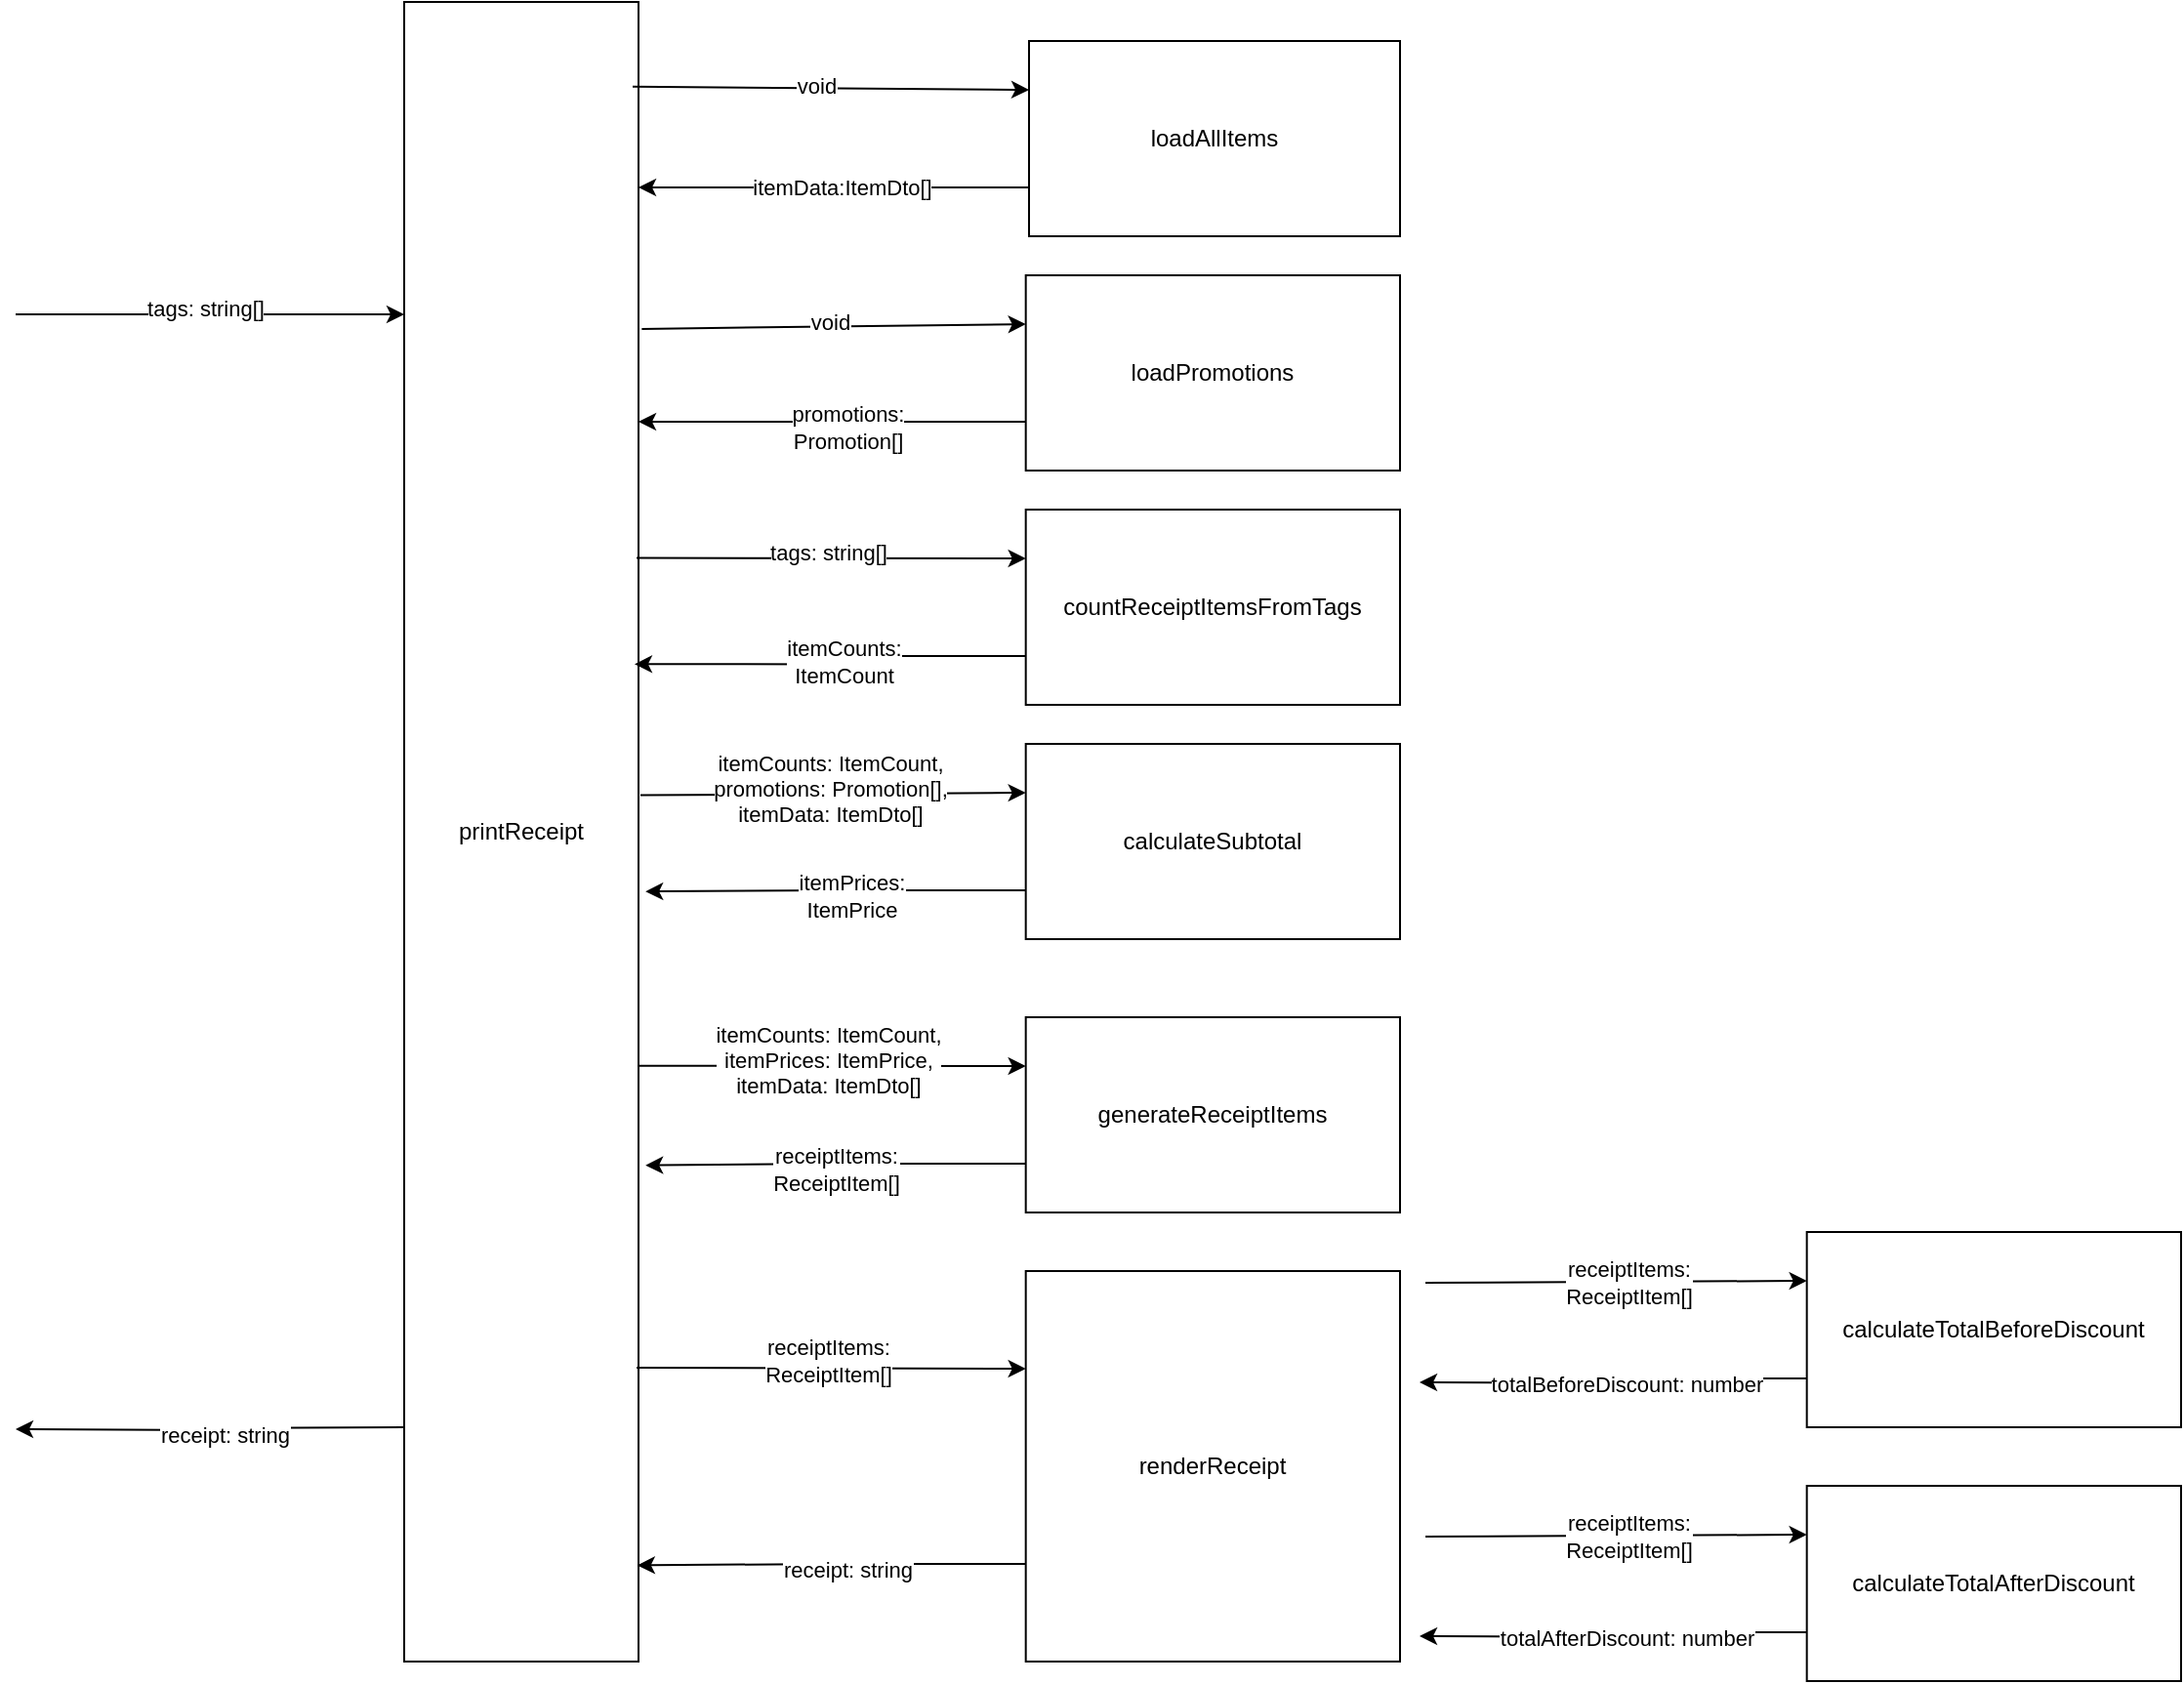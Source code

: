 <mxfile version="24.7.17">
  <diagram name="Page-1" id="QWQt4bpeeUT2Vlsnj7ga">
    <mxGraphModel dx="2294" dy="1013" grid="1" gridSize="10" guides="1" tooltips="1" connect="1" arrows="1" fold="1" page="1" pageScale="1" pageWidth="850" pageHeight="1100" math="0" shadow="0">
      <root>
        <mxCell id="0" />
        <mxCell id="1" parent="0" />
        <mxCell id="Vw8ZSaflCHZt1_QZat0o-1" value="printReceipt" style="rounded=0;whiteSpace=wrap;html=1;" vertex="1" parent="1">
          <mxGeometry x="110" y="40" width="120" height="850" as="geometry" />
        </mxCell>
        <mxCell id="Vw8ZSaflCHZt1_QZat0o-2" value="loadAllItems" style="rounded=0;whiteSpace=wrap;html=1;" vertex="1" parent="1">
          <mxGeometry x="430" y="60" width="190" height="100" as="geometry" />
        </mxCell>
        <mxCell id="Vw8ZSaflCHZt1_QZat0o-23" style="edgeStyle=orthogonalEdgeStyle;rounded=0;orthogonalLoop=1;jettySize=auto;html=1;exitX=0;exitY=0.75;exitDx=0;exitDy=0;" edge="1" parent="1" source="Vw8ZSaflCHZt1_QZat0o-2">
          <mxGeometry relative="1" as="geometry">
            <mxPoint x="230" y="135" as="targetPoint" />
          </mxGeometry>
        </mxCell>
        <mxCell id="Vw8ZSaflCHZt1_QZat0o-26" value="itemData:ItemDto[]" style="edgeLabel;html=1;align=center;verticalAlign=middle;resizable=0;points=[];" vertex="1" connectable="0" parent="Vw8ZSaflCHZt1_QZat0o-23">
          <mxGeometry x="0.09" y="-1" relative="1" as="geometry">
            <mxPoint x="13" as="offset" />
          </mxGeometry>
        </mxCell>
        <mxCell id="Vw8ZSaflCHZt1_QZat0o-24" value="" style="endArrow=classic;html=1;rounded=0;entryX=0;entryY=0.25;entryDx=0;entryDy=0;exitX=0.975;exitY=0.051;exitDx=0;exitDy=0;exitPerimeter=0;" edge="1" parent="1" source="Vw8ZSaflCHZt1_QZat0o-1" target="Vw8ZSaflCHZt1_QZat0o-2">
          <mxGeometry width="50" height="50" relative="1" as="geometry">
            <mxPoint x="350" y="180" as="sourcePoint" />
            <mxPoint x="400" y="130" as="targetPoint" />
          </mxGeometry>
        </mxCell>
        <mxCell id="Vw8ZSaflCHZt1_QZat0o-25" value="void" style="edgeLabel;html=1;align=center;verticalAlign=middle;resizable=0;points=[];" vertex="1" connectable="0" parent="Vw8ZSaflCHZt1_QZat0o-24">
          <mxGeometry x="-0.164" y="1" relative="1" as="geometry">
            <mxPoint x="9" as="offset" />
          </mxGeometry>
        </mxCell>
        <mxCell id="Vw8ZSaflCHZt1_QZat0o-32" value="loadPromotions" style="rounded=0;whiteSpace=wrap;html=1;" vertex="1" parent="1">
          <mxGeometry x="428.34" y="180" width="191.66" height="100" as="geometry" />
        </mxCell>
        <mxCell id="Vw8ZSaflCHZt1_QZat0o-37" value="" style="endArrow=classic;html=1;rounded=0;entryX=0;entryY=0.25;entryDx=0;entryDy=0;exitX=1.014;exitY=0.197;exitDx=0;exitDy=0;exitPerimeter=0;" edge="1" parent="1" source="Vw8ZSaflCHZt1_QZat0o-1" target="Vw8ZSaflCHZt1_QZat0o-32">
          <mxGeometry width="50" height="50" relative="1" as="geometry">
            <mxPoint x="460" y="270" as="sourcePoint" />
            <mxPoint x="510" y="220" as="targetPoint" />
          </mxGeometry>
        </mxCell>
        <mxCell id="Vw8ZSaflCHZt1_QZat0o-41" value="void" style="edgeLabel;html=1;align=center;verticalAlign=middle;resizable=0;points=[];" vertex="1" connectable="0" parent="Vw8ZSaflCHZt1_QZat0o-37">
          <mxGeometry x="-0.023" y="3" relative="1" as="geometry">
            <mxPoint as="offset" />
          </mxGeometry>
        </mxCell>
        <mxCell id="Vw8ZSaflCHZt1_QZat0o-38" style="edgeStyle=orthogonalEdgeStyle;rounded=0;orthogonalLoop=1;jettySize=auto;html=1;exitX=0;exitY=0.75;exitDx=0;exitDy=0;" edge="1" parent="1" source="Vw8ZSaflCHZt1_QZat0o-32">
          <mxGeometry relative="1" as="geometry">
            <mxPoint x="230" y="255" as="targetPoint" />
          </mxGeometry>
        </mxCell>
        <mxCell id="Vw8ZSaflCHZt1_QZat0o-40" value="promotions:&lt;div&gt;Promotion[]&lt;/div&gt;" style="edgeLabel;html=1;align=center;verticalAlign=middle;resizable=0;points=[];" vertex="1" connectable="0" parent="Vw8ZSaflCHZt1_QZat0o-38">
          <mxGeometry x="-0.069" y="3" relative="1" as="geometry">
            <mxPoint x="1" as="offset" />
          </mxGeometry>
        </mxCell>
        <mxCell id="Vw8ZSaflCHZt1_QZat0o-42" value="countReceiptItemsFromTags" style="rounded=0;whiteSpace=wrap;html=1;" vertex="1" parent="1">
          <mxGeometry x="428.34" y="300" width="191.66" height="100" as="geometry" />
        </mxCell>
        <mxCell id="Vw8ZSaflCHZt1_QZat0o-43" value="" style="endArrow=classic;html=1;rounded=0;entryX=0;entryY=0.25;entryDx=0;entryDy=0;exitX=0.992;exitY=0.335;exitDx=0;exitDy=0;exitPerimeter=0;" edge="1" parent="1" target="Vw8ZSaflCHZt1_QZat0o-42" source="Vw8ZSaflCHZt1_QZat0o-1">
          <mxGeometry width="50" height="50" relative="1" as="geometry">
            <mxPoint x="220" y="325" as="sourcePoint" />
            <mxPoint x="510" y="340" as="targetPoint" />
          </mxGeometry>
        </mxCell>
        <mxCell id="Vw8ZSaflCHZt1_QZat0o-44" value="tags: string[]" style="edgeLabel;html=1;align=center;verticalAlign=middle;resizable=0;points=[];" vertex="1" connectable="0" parent="Vw8ZSaflCHZt1_QZat0o-43">
          <mxGeometry x="-0.023" y="3" relative="1" as="geometry">
            <mxPoint as="offset" />
          </mxGeometry>
        </mxCell>
        <mxCell id="Vw8ZSaflCHZt1_QZat0o-45" style="edgeStyle=orthogonalEdgeStyle;rounded=0;orthogonalLoop=1;jettySize=auto;html=1;exitX=0;exitY=0.75;exitDx=0;exitDy=0;entryX=0.983;entryY=0.399;entryDx=0;entryDy=0;entryPerimeter=0;" edge="1" parent="1" source="Vw8ZSaflCHZt1_QZat0o-42" target="Vw8ZSaflCHZt1_QZat0o-1">
          <mxGeometry relative="1" as="geometry">
            <mxPoint x="297" y="375" as="targetPoint" />
          </mxGeometry>
        </mxCell>
        <mxCell id="Vw8ZSaflCHZt1_QZat0o-46" value="itemCounts:&lt;div&gt;ItemCount&lt;/div&gt;" style="edgeLabel;html=1;align=center;verticalAlign=middle;resizable=0;points=[];" vertex="1" connectable="0" parent="Vw8ZSaflCHZt1_QZat0o-45">
          <mxGeometry x="-0.069" y="3" relative="1" as="geometry">
            <mxPoint x="1" as="offset" />
          </mxGeometry>
        </mxCell>
        <mxCell id="Vw8ZSaflCHZt1_QZat0o-48" value="calculateSubtotal" style="rounded=0;whiteSpace=wrap;html=1;" vertex="1" parent="1">
          <mxGeometry x="428.34" y="420" width="191.66" height="100" as="geometry" />
        </mxCell>
        <mxCell id="Vw8ZSaflCHZt1_QZat0o-49" value="" style="endArrow=classic;html=1;rounded=0;entryX=0;entryY=0.25;entryDx=0;entryDy=0;exitX=1.008;exitY=0.478;exitDx=0;exitDy=0;exitPerimeter=0;" edge="1" parent="1" target="Vw8ZSaflCHZt1_QZat0o-48" source="Vw8ZSaflCHZt1_QZat0o-1">
          <mxGeometry width="50" height="50" relative="1" as="geometry">
            <mxPoint x="297" y="444" as="sourcePoint" />
            <mxPoint x="510" y="460" as="targetPoint" />
          </mxGeometry>
        </mxCell>
        <mxCell id="Vw8ZSaflCHZt1_QZat0o-50" value="itemCounts: ItemCount,&lt;div&gt;promotions: Promotion[],&lt;/div&gt;&lt;div&gt;itemData: ItemDto[]&lt;/div&gt;" style="edgeLabel;html=1;align=center;verticalAlign=middle;resizable=0;points=[];" vertex="1" connectable="0" parent="Vw8ZSaflCHZt1_QZat0o-49">
          <mxGeometry x="-0.023" y="3" relative="1" as="geometry">
            <mxPoint as="offset" />
          </mxGeometry>
        </mxCell>
        <mxCell id="Vw8ZSaflCHZt1_QZat0o-51" style="edgeStyle=orthogonalEdgeStyle;rounded=0;orthogonalLoop=1;jettySize=auto;html=1;exitX=0;exitY=0.75;exitDx=0;exitDy=0;entryX=1.03;entryY=0.536;entryDx=0;entryDy=0;entryPerimeter=0;" edge="1" parent="1" source="Vw8ZSaflCHZt1_QZat0o-48" target="Vw8ZSaflCHZt1_QZat0o-1">
          <mxGeometry relative="1" as="geometry">
            <mxPoint x="297" y="495" as="targetPoint" />
          </mxGeometry>
        </mxCell>
        <mxCell id="Vw8ZSaflCHZt1_QZat0o-52" value="itemPrices:&lt;div&gt;ItemPrice&lt;/div&gt;" style="edgeLabel;html=1;align=center;verticalAlign=middle;resizable=0;points=[];" vertex="1" connectable="0" parent="Vw8ZSaflCHZt1_QZat0o-51">
          <mxGeometry x="-0.069" y="3" relative="1" as="geometry">
            <mxPoint x="1" as="offset" />
          </mxGeometry>
        </mxCell>
        <mxCell id="Vw8ZSaflCHZt1_QZat0o-53" value="generateReceiptItems" style="rounded=0;whiteSpace=wrap;html=1;" vertex="1" parent="1">
          <mxGeometry x="428.34" y="560" width="191.66" height="100" as="geometry" />
        </mxCell>
        <mxCell id="Vw8ZSaflCHZt1_QZat0o-54" value="" style="endArrow=classic;html=1;rounded=0;entryX=0;entryY=0.25;entryDx=0;entryDy=0;exitX=0.998;exitY=0.641;exitDx=0;exitDy=0;exitPerimeter=0;" edge="1" parent="1" target="Vw8ZSaflCHZt1_QZat0o-53" source="Vw8ZSaflCHZt1_QZat0o-1">
          <mxGeometry width="50" height="50" relative="1" as="geometry">
            <mxPoint x="297" y="584" as="sourcePoint" />
            <mxPoint x="510" y="600" as="targetPoint" />
          </mxGeometry>
        </mxCell>
        <mxCell id="Vw8ZSaflCHZt1_QZat0o-55" value="itemCounts: ItemCount,&lt;div&gt;itemPrices: ItemPrice,&lt;/div&gt;&lt;div&gt;itemData: ItemDto[]&lt;/div&gt;" style="edgeLabel;html=1;align=center;verticalAlign=middle;resizable=0;points=[];" vertex="1" connectable="0" parent="Vw8ZSaflCHZt1_QZat0o-54">
          <mxGeometry x="-0.023" y="3" relative="1" as="geometry">
            <mxPoint as="offset" />
          </mxGeometry>
        </mxCell>
        <mxCell id="Vw8ZSaflCHZt1_QZat0o-56" style="edgeStyle=orthogonalEdgeStyle;rounded=0;orthogonalLoop=1;jettySize=auto;html=1;exitX=0;exitY=0.75;exitDx=0;exitDy=0;entryX=1.03;entryY=0.701;entryDx=0;entryDy=0;entryPerimeter=0;" edge="1" parent="1" source="Vw8ZSaflCHZt1_QZat0o-53" target="Vw8ZSaflCHZt1_QZat0o-1">
          <mxGeometry relative="1" as="geometry">
            <mxPoint x="297" y="635" as="targetPoint" />
          </mxGeometry>
        </mxCell>
        <mxCell id="Vw8ZSaflCHZt1_QZat0o-57" value="receiptItems:&lt;div&gt;ReceiptItem[]&lt;/div&gt;" style="edgeLabel;html=1;align=center;verticalAlign=middle;resizable=0;points=[];" vertex="1" connectable="0" parent="Vw8ZSaflCHZt1_QZat0o-56">
          <mxGeometry x="-0.069" y="3" relative="1" as="geometry">
            <mxPoint x="-7" as="offset" />
          </mxGeometry>
        </mxCell>
        <mxCell id="Vw8ZSaflCHZt1_QZat0o-59" value="renderReceipt" style="rounded=0;whiteSpace=wrap;html=1;" vertex="1" parent="1">
          <mxGeometry x="428.34" y="690" width="191.66" height="200" as="geometry" />
        </mxCell>
        <mxCell id="Vw8ZSaflCHZt1_QZat0o-60" value="" style="endArrow=classic;html=1;rounded=0;entryX=0;entryY=0.25;entryDx=0;entryDy=0;exitX=0.992;exitY=0.823;exitDx=0;exitDy=0;exitPerimeter=0;" edge="1" parent="1" target="Vw8ZSaflCHZt1_QZat0o-59" source="Vw8ZSaflCHZt1_QZat0o-1">
          <mxGeometry width="50" height="50" relative="1" as="geometry">
            <mxPoint x="297" y="704" as="sourcePoint" />
            <mxPoint x="510" y="720" as="targetPoint" />
          </mxGeometry>
        </mxCell>
        <mxCell id="Vw8ZSaflCHZt1_QZat0o-62" style="edgeStyle=orthogonalEdgeStyle;rounded=0;orthogonalLoop=1;jettySize=auto;html=1;exitX=0;exitY=0.75;exitDx=0;exitDy=0;entryX=0.995;entryY=0.942;entryDx=0;entryDy=0;entryPerimeter=0;" edge="1" parent="1" source="Vw8ZSaflCHZt1_QZat0o-59" target="Vw8ZSaflCHZt1_QZat0o-1">
          <mxGeometry relative="1" as="geometry">
            <mxPoint x="297" y="755" as="targetPoint" />
          </mxGeometry>
        </mxCell>
        <mxCell id="Vw8ZSaflCHZt1_QZat0o-63" value="receipt: string" style="edgeLabel;html=1;align=center;verticalAlign=middle;resizable=0;points=[];" vertex="1" connectable="0" parent="Vw8ZSaflCHZt1_QZat0o-62">
          <mxGeometry x="-0.069" y="3" relative="1" as="geometry">
            <mxPoint x="1" as="offset" />
          </mxGeometry>
        </mxCell>
        <mxCell id="Vw8ZSaflCHZt1_QZat0o-64" value="receiptItems:&lt;div&gt;ReceiptItem[]&lt;/div&gt;" style="edgeLabel;html=1;align=center;verticalAlign=middle;resizable=0;points=[];" vertex="1" connectable="0" parent="1">
          <mxGeometry x="340.0" y="790" as="geometry">
            <mxPoint x="-13" y="-54" as="offset" />
          </mxGeometry>
        </mxCell>
        <mxCell id="Vw8ZSaflCHZt1_QZat0o-66" value="calculateTotalBeforeDiscount" style="rounded=0;whiteSpace=wrap;html=1;" vertex="1" parent="1">
          <mxGeometry x="828.34" y="670" width="191.66" height="100" as="geometry" />
        </mxCell>
        <mxCell id="Vw8ZSaflCHZt1_QZat0o-67" value="" style="endArrow=classic;html=1;rounded=0;entryX=0;entryY=0.25;entryDx=0;entryDy=0;exitX=1.022;exitY=0.898;exitDx=0;exitDy=0;exitPerimeter=0;" edge="1" parent="1" target="Vw8ZSaflCHZt1_QZat0o-66">
          <mxGeometry width="50" height="50" relative="1" as="geometry">
            <mxPoint x="633" y="696" as="sourcePoint" />
            <mxPoint x="910" y="700" as="targetPoint" />
          </mxGeometry>
        </mxCell>
        <mxCell id="Vw8ZSaflCHZt1_QZat0o-68" style="edgeStyle=orthogonalEdgeStyle;rounded=0;orthogonalLoop=1;jettySize=auto;html=1;exitX=0;exitY=0.75;exitDx=0;exitDy=0;entryX=0.997;entryY=0.969;entryDx=0;entryDy=0;entryPerimeter=0;" edge="1" parent="1" source="Vw8ZSaflCHZt1_QZat0o-66">
          <mxGeometry relative="1" as="geometry">
            <mxPoint x="630" y="747" as="targetPoint" />
          </mxGeometry>
        </mxCell>
        <mxCell id="Vw8ZSaflCHZt1_QZat0o-69" value="totalBeforeDiscount: number" style="edgeLabel;html=1;align=center;verticalAlign=middle;resizable=0;points=[];" vertex="1" connectable="0" parent="Vw8ZSaflCHZt1_QZat0o-68">
          <mxGeometry x="-0.069" y="3" relative="1" as="geometry">
            <mxPoint x="1" as="offset" />
          </mxGeometry>
        </mxCell>
        <mxCell id="Vw8ZSaflCHZt1_QZat0o-70" value="receiptItems:&lt;div&gt;ReceiptItem[]&lt;/div&gt;" style="edgeLabel;html=1;align=center;verticalAlign=middle;resizable=0;points=[];" vertex="1" connectable="0" parent="1">
          <mxGeometry x="750" y="750" as="geometry">
            <mxPoint x="-13" y="-54" as="offset" />
          </mxGeometry>
        </mxCell>
        <mxCell id="Vw8ZSaflCHZt1_QZat0o-71" value="calculateTotalAfterDiscount" style="rounded=0;whiteSpace=wrap;html=1;" vertex="1" parent="1">
          <mxGeometry x="828.34" y="800" width="191.66" height="100" as="geometry" />
        </mxCell>
        <mxCell id="Vw8ZSaflCHZt1_QZat0o-72" value="" style="endArrow=classic;html=1;rounded=0;entryX=0;entryY=0.25;entryDx=0;entryDy=0;exitX=1.022;exitY=0.898;exitDx=0;exitDy=0;exitPerimeter=0;" edge="1" parent="1" target="Vw8ZSaflCHZt1_QZat0o-71">
          <mxGeometry width="50" height="50" relative="1" as="geometry">
            <mxPoint x="633" y="826" as="sourcePoint" />
            <mxPoint x="910" y="830" as="targetPoint" />
          </mxGeometry>
        </mxCell>
        <mxCell id="Vw8ZSaflCHZt1_QZat0o-73" style="edgeStyle=orthogonalEdgeStyle;rounded=0;orthogonalLoop=1;jettySize=auto;html=1;exitX=0;exitY=0.75;exitDx=0;exitDy=0;entryX=0.997;entryY=0.969;entryDx=0;entryDy=0;entryPerimeter=0;" edge="1" parent="1" source="Vw8ZSaflCHZt1_QZat0o-71">
          <mxGeometry relative="1" as="geometry">
            <mxPoint x="630" y="877" as="targetPoint" />
          </mxGeometry>
        </mxCell>
        <mxCell id="Vw8ZSaflCHZt1_QZat0o-74" value="totalAfterDiscount: number" style="edgeLabel;html=1;align=center;verticalAlign=middle;resizable=0;points=[];" vertex="1" connectable="0" parent="Vw8ZSaflCHZt1_QZat0o-73">
          <mxGeometry x="-0.069" y="3" relative="1" as="geometry">
            <mxPoint x="1" as="offset" />
          </mxGeometry>
        </mxCell>
        <mxCell id="Vw8ZSaflCHZt1_QZat0o-75" value="receiptItems:&lt;div&gt;ReceiptItem[]&lt;/div&gt;" style="edgeLabel;html=1;align=center;verticalAlign=middle;resizable=0;points=[];" vertex="1" connectable="0" parent="1">
          <mxGeometry x="750" y="880" as="geometry">
            <mxPoint x="-13" y="-54" as="offset" />
          </mxGeometry>
        </mxCell>
        <mxCell id="Vw8ZSaflCHZt1_QZat0o-76" value="" style="endArrow=classic;html=1;rounded=0;entryX=0;entryY=0.25;entryDx=0;entryDy=0;exitX=0.992;exitY=0.335;exitDx=0;exitDy=0;exitPerimeter=0;" edge="1" parent="1">
          <mxGeometry width="50" height="50" relative="1" as="geometry">
            <mxPoint x="-89" y="200" as="sourcePoint" />
            <mxPoint x="110" y="200" as="targetPoint" />
          </mxGeometry>
        </mxCell>
        <mxCell id="Vw8ZSaflCHZt1_QZat0o-77" value="tags: string[]" style="edgeLabel;html=1;align=center;verticalAlign=middle;resizable=0;points=[];" vertex="1" connectable="0" parent="Vw8ZSaflCHZt1_QZat0o-76">
          <mxGeometry x="-0.023" y="3" relative="1" as="geometry">
            <mxPoint as="offset" />
          </mxGeometry>
        </mxCell>
        <mxCell id="Vw8ZSaflCHZt1_QZat0o-78" style="edgeStyle=orthogonalEdgeStyle;rounded=0;orthogonalLoop=1;jettySize=auto;html=1;exitX=0;exitY=0.75;exitDx=0;exitDy=0;entryX=0.995;entryY=0.942;entryDx=0;entryDy=0;entryPerimeter=0;" edge="1" parent="1">
          <mxGeometry relative="1" as="geometry">
            <mxPoint x="-89" y="771" as="targetPoint" />
            <mxPoint x="110" y="770" as="sourcePoint" />
          </mxGeometry>
        </mxCell>
        <mxCell id="Vw8ZSaflCHZt1_QZat0o-79" value="receipt: string" style="edgeLabel;html=1;align=center;verticalAlign=middle;resizable=0;points=[];" vertex="1" connectable="0" parent="Vw8ZSaflCHZt1_QZat0o-78">
          <mxGeometry x="-0.069" y="3" relative="1" as="geometry">
            <mxPoint x="1" as="offset" />
          </mxGeometry>
        </mxCell>
      </root>
    </mxGraphModel>
  </diagram>
</mxfile>
